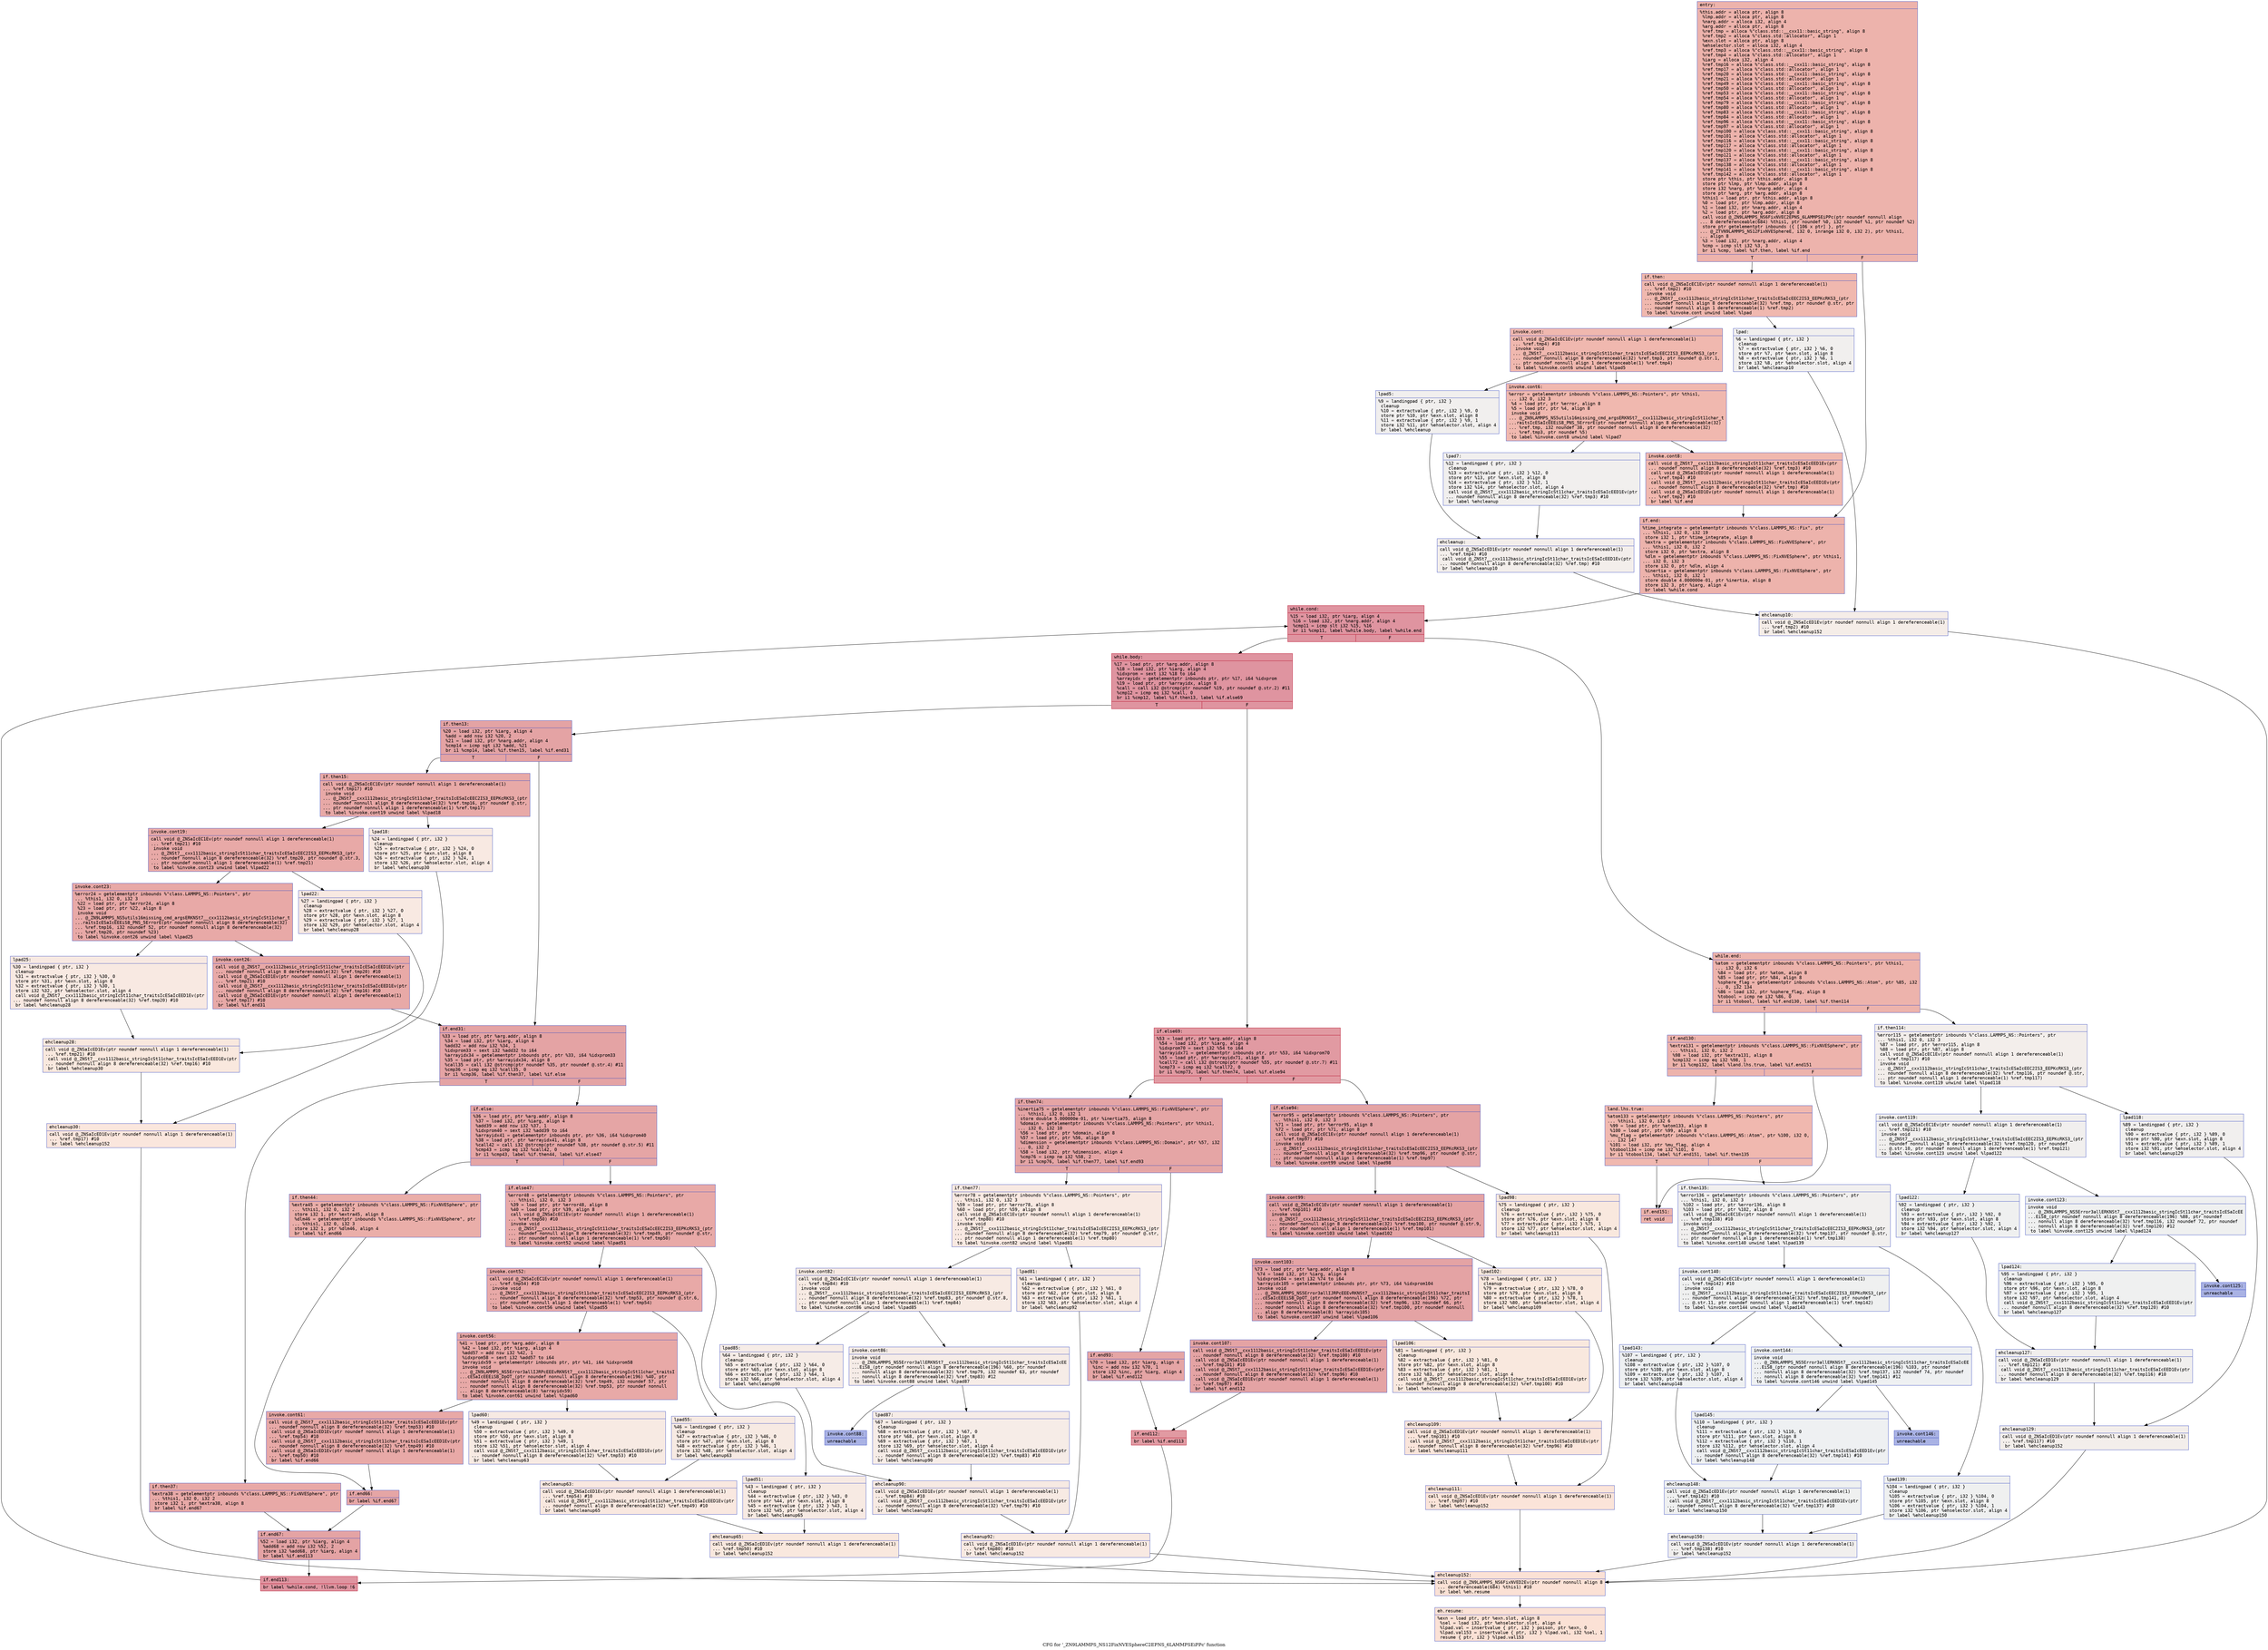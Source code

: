 digraph "CFG for '_ZN9LAMMPS_NS12FixNVESphereC2EPNS_6LAMMPSEiPPc' function" {
	label="CFG for '_ZN9LAMMPS_NS12FixNVESphereC2EPNS_6LAMMPSEiPPc' function";

	Node0x55fe505b6d30 [shape=record,color="#3d50c3ff", style=filled, fillcolor="#d6524470" fontname="Courier",label="{entry:\l|  %this.addr = alloca ptr, align 8\l  %lmp.addr = alloca ptr, align 8\l  %narg.addr = alloca i32, align 4\l  %arg.addr = alloca ptr, align 8\l  %ref.tmp = alloca %\"class.std::__cxx11::basic_string\", align 8\l  %ref.tmp2 = alloca %\"class.std::allocator\", align 1\l  %exn.slot = alloca ptr, align 8\l  %ehselector.slot = alloca i32, align 4\l  %ref.tmp3 = alloca %\"class.std::__cxx11::basic_string\", align 8\l  %ref.tmp4 = alloca %\"class.std::allocator\", align 1\l  %iarg = alloca i32, align 4\l  %ref.tmp16 = alloca %\"class.std::__cxx11::basic_string\", align 8\l  %ref.tmp17 = alloca %\"class.std::allocator\", align 1\l  %ref.tmp20 = alloca %\"class.std::__cxx11::basic_string\", align 8\l  %ref.tmp21 = alloca %\"class.std::allocator\", align 1\l  %ref.tmp49 = alloca %\"class.std::__cxx11::basic_string\", align 8\l  %ref.tmp50 = alloca %\"class.std::allocator\", align 1\l  %ref.tmp53 = alloca %\"class.std::__cxx11::basic_string\", align 8\l  %ref.tmp54 = alloca %\"class.std::allocator\", align 1\l  %ref.tmp79 = alloca %\"class.std::__cxx11::basic_string\", align 8\l  %ref.tmp80 = alloca %\"class.std::allocator\", align 1\l  %ref.tmp83 = alloca %\"class.std::__cxx11::basic_string\", align 8\l  %ref.tmp84 = alloca %\"class.std::allocator\", align 1\l  %ref.tmp96 = alloca %\"class.std::__cxx11::basic_string\", align 8\l  %ref.tmp97 = alloca %\"class.std::allocator\", align 1\l  %ref.tmp100 = alloca %\"class.std::__cxx11::basic_string\", align 8\l  %ref.tmp101 = alloca %\"class.std::allocator\", align 1\l  %ref.tmp116 = alloca %\"class.std::__cxx11::basic_string\", align 8\l  %ref.tmp117 = alloca %\"class.std::allocator\", align 1\l  %ref.tmp120 = alloca %\"class.std::__cxx11::basic_string\", align 8\l  %ref.tmp121 = alloca %\"class.std::allocator\", align 1\l  %ref.tmp137 = alloca %\"class.std::__cxx11::basic_string\", align 8\l  %ref.tmp138 = alloca %\"class.std::allocator\", align 1\l  %ref.tmp141 = alloca %\"class.std::__cxx11::basic_string\", align 8\l  %ref.tmp142 = alloca %\"class.std::allocator\", align 1\l  store ptr %this, ptr %this.addr, align 8\l  store ptr %lmp, ptr %lmp.addr, align 8\l  store i32 %narg, ptr %narg.addr, align 4\l  store ptr %arg, ptr %arg.addr, align 8\l  %this1 = load ptr, ptr %this.addr, align 8\l  %0 = load ptr, ptr %lmp.addr, align 8\l  %1 = load i32, ptr %narg.addr, align 4\l  %2 = load ptr, ptr %arg.addr, align 8\l  call void @_ZN9LAMMPS_NS6FixNVEC2EPNS_6LAMMPSEiPPc(ptr noundef nonnull align\l... 8 dereferenceable(684) %this1, ptr noundef %0, i32 noundef %1, ptr noundef %2)\l  store ptr getelementptr inbounds (\{ [106 x ptr] \}, ptr\l... @_ZTVN9LAMMPS_NS12FixNVESphereE, i32 0, inrange i32 0, i32 2), ptr %this1,\l... align 8\l  %3 = load i32, ptr %narg.addr, align 4\l  %cmp = icmp slt i32 %3, 3\l  br i1 %cmp, label %if.then, label %if.end\l|{<s0>T|<s1>F}}"];
	Node0x55fe505b6d30:s0 -> Node0x55fe505ba300[tooltip="entry -> if.then\nProbability 50.00%" ];
	Node0x55fe505b6d30:s1 -> Node0x55fe505ba3b0[tooltip="entry -> if.end\nProbability 50.00%" ];
	Node0x55fe505ba300 [shape=record,color="#3d50c3ff", style=filled, fillcolor="#dc5d4a70" fontname="Courier",label="{if.then:\l|  call void @_ZNSaIcEC1Ev(ptr noundef nonnull align 1 dereferenceable(1)\l... %ref.tmp2) #10\l  invoke void\l... @_ZNSt7__cxx1112basic_stringIcSt11char_traitsIcESaIcEEC2IS3_EEPKcRKS3_(ptr\l... noundef nonnull align 8 dereferenceable(32) %ref.tmp, ptr noundef @.str, ptr\l... noundef nonnull align 1 dereferenceable(1) %ref.tmp2)\l          to label %invoke.cont unwind label %lpad\l}"];
	Node0x55fe505ba300 -> Node0x55fe505ba7f0[tooltip="if.then -> invoke.cont\nProbability 100.00%" ];
	Node0x55fe505ba300 -> Node0x55fe505ba8d0[tooltip="if.then -> lpad\nProbability 0.00%" ];
	Node0x55fe505ba7f0 [shape=record,color="#3d50c3ff", style=filled, fillcolor="#dc5d4a70" fontname="Courier",label="{invoke.cont:\l|  call void @_ZNSaIcEC1Ev(ptr noundef nonnull align 1 dereferenceable(1)\l... %ref.tmp4) #10\l  invoke void\l... @_ZNSt7__cxx1112basic_stringIcSt11char_traitsIcESaIcEEC2IS3_EEPKcRKS3_(ptr\l... noundef nonnull align 8 dereferenceable(32) %ref.tmp3, ptr noundef @.str.1,\l... ptr noundef nonnull align 1 dereferenceable(1) %ref.tmp4)\l          to label %invoke.cont6 unwind label %lpad5\l}"];
	Node0x55fe505ba7f0 -> Node0x55fe505bac60[tooltip="invoke.cont -> invoke.cont6\nProbability 100.00%" ];
	Node0x55fe505ba7f0 -> Node0x55fe505bacb0[tooltip="invoke.cont -> lpad5\nProbability 0.00%" ];
	Node0x55fe505bac60 [shape=record,color="#3d50c3ff", style=filled, fillcolor="#dc5d4a70" fontname="Courier",label="{invoke.cont6:\l|  %error = getelementptr inbounds %\"class.LAMMPS_NS::Pointers\", ptr %this1,\l... i32 0, i32 3\l  %4 = load ptr, ptr %error, align 8\l  %5 = load ptr, ptr %4, align 8\l  invoke void\l... @_ZN9LAMMPS_NS5utils16missing_cmd_argsERKNSt7__cxx1112basic_stringIcSt11char_t\l...raitsIcESaIcEEEiS8_PNS_5ErrorE(ptr noundef nonnull align 8 dereferenceable(32)\l... %ref.tmp, i32 noundef 38, ptr noundef nonnull align 8 dereferenceable(32)\l... %ref.tmp3, ptr noundef %5)\l          to label %invoke.cont8 unwind label %lpad7\l}"];
	Node0x55fe505bac60 -> Node0x55fe505bac10[tooltip="invoke.cont6 -> invoke.cont8\nProbability 100.00%" ];
	Node0x55fe505bac60 -> Node0x55fe505bb710[tooltip="invoke.cont6 -> lpad7\nProbability 0.00%" ];
	Node0x55fe505bac10 [shape=record,color="#3d50c3ff", style=filled, fillcolor="#dc5d4a70" fontname="Courier",label="{invoke.cont8:\l|  call void @_ZNSt7__cxx1112basic_stringIcSt11char_traitsIcESaIcEED1Ev(ptr\l... noundef nonnull align 8 dereferenceable(32) %ref.tmp3) #10\l  call void @_ZNSaIcED1Ev(ptr noundef nonnull align 1 dereferenceable(1)\l... %ref.tmp4) #10\l  call void @_ZNSt7__cxx1112basic_stringIcSt11char_traitsIcESaIcEED1Ev(ptr\l... noundef nonnull align 8 dereferenceable(32) %ref.tmp) #10\l  call void @_ZNSaIcED1Ev(ptr noundef nonnull align 1 dereferenceable(1)\l... %ref.tmp2) #10\l  br label %if.end\l}"];
	Node0x55fe505bac10 -> Node0x55fe505ba3b0[tooltip="invoke.cont8 -> if.end\nProbability 100.00%" ];
	Node0x55fe505ba8d0 [shape=record,color="#3d50c3ff", style=filled, fillcolor="#e0dbd870" fontname="Courier",label="{lpad:\l|  %6 = landingpad \{ ptr, i32 \}\l          cleanup\l  %7 = extractvalue \{ ptr, i32 \} %6, 0\l  store ptr %7, ptr %exn.slot, align 8\l  %8 = extractvalue \{ ptr, i32 \} %6, 1\l  store i32 %8, ptr %ehselector.slot, align 4\l  br label %ehcleanup10\l}"];
	Node0x55fe505ba8d0 -> Node0x55fe505bc340[tooltip="lpad -> ehcleanup10\nProbability 100.00%" ];
	Node0x55fe505bacb0 [shape=record,color="#3d50c3ff", style=filled, fillcolor="#e0dbd870" fontname="Courier",label="{lpad5:\l|  %9 = landingpad \{ ptr, i32 \}\l          cleanup\l  %10 = extractvalue \{ ptr, i32 \} %9, 0\l  store ptr %10, ptr %exn.slot, align 8\l  %11 = extractvalue \{ ptr, i32 \} %9, 1\l  store i32 %11, ptr %ehselector.slot, align 4\l  br label %ehcleanup\l}"];
	Node0x55fe505bacb0 -> Node0x55fe505bc710[tooltip="lpad5 -> ehcleanup\nProbability 100.00%" ];
	Node0x55fe505bb710 [shape=record,color="#3d50c3ff", style=filled, fillcolor="#e0dbd870" fontname="Courier",label="{lpad7:\l|  %12 = landingpad \{ ptr, i32 \}\l          cleanup\l  %13 = extractvalue \{ ptr, i32 \} %12, 0\l  store ptr %13, ptr %exn.slot, align 8\l  %14 = extractvalue \{ ptr, i32 \} %12, 1\l  store i32 %14, ptr %ehselector.slot, align 4\l  call void @_ZNSt7__cxx1112basic_stringIcSt11char_traitsIcESaIcEED1Ev(ptr\l... noundef nonnull align 8 dereferenceable(32) %ref.tmp3) #10\l  br label %ehcleanup\l}"];
	Node0x55fe505bb710 -> Node0x55fe505bc710[tooltip="lpad7 -> ehcleanup\nProbability 100.00%" ];
	Node0x55fe505bc710 [shape=record,color="#3d50c3ff", style=filled, fillcolor="#e5d8d170" fontname="Courier",label="{ehcleanup:\l|  call void @_ZNSaIcED1Ev(ptr noundef nonnull align 1 dereferenceable(1)\l... %ref.tmp4) #10\l  call void @_ZNSt7__cxx1112basic_stringIcSt11char_traitsIcESaIcEED1Ev(ptr\l... noundef nonnull align 8 dereferenceable(32) %ref.tmp) #10\l  br label %ehcleanup10\l}"];
	Node0x55fe505bc710 -> Node0x55fe505bc340[tooltip="ehcleanup -> ehcleanup10\nProbability 100.00%" ];
	Node0x55fe505bc340 [shape=record,color="#3d50c3ff", style=filled, fillcolor="#e8d6cc70" fontname="Courier",label="{ehcleanup10:\l|  call void @_ZNSaIcED1Ev(ptr noundef nonnull align 1 dereferenceable(1)\l... %ref.tmp2) #10\l  br label %ehcleanup152\l}"];
	Node0x55fe505bc340 -> Node0x55fe505bd020[tooltip="ehcleanup10 -> ehcleanup152\nProbability 100.00%" ];
	Node0x55fe505ba3b0 [shape=record,color="#3d50c3ff", style=filled, fillcolor="#d6524470" fontname="Courier",label="{if.end:\l|  %time_integrate = getelementptr inbounds %\"class.LAMMPS_NS::Fix\", ptr\l... %this1, i32 0, i32 19\l  store i32 1, ptr %time_integrate, align 8\l  %extra = getelementptr inbounds %\"class.LAMMPS_NS::FixNVESphere\", ptr\l... %this1, i32 0, i32 2\l  store i32 0, ptr %extra, align 8\l  %dlm = getelementptr inbounds %\"class.LAMMPS_NS::FixNVESphere\", ptr %this1,\l... i32 0, i32 3\l  store i32 0, ptr %dlm, align 4\l  %inertia = getelementptr inbounds %\"class.LAMMPS_NS::FixNVESphere\", ptr\l... %this1, i32 0, i32 1\l  store double 4.000000e-01, ptr %inertia, align 8\l  store i32 3, ptr %iarg, align 4\l  br label %while.cond\l}"];
	Node0x55fe505ba3b0 -> Node0x55fe505be1d0[tooltip="if.end -> while.cond\nProbability 100.00%" ];
	Node0x55fe505be1d0 [shape=record,color="#b70d28ff", style=filled, fillcolor="#b70d2870" fontname="Courier",label="{while.cond:\l|  %15 = load i32, ptr %iarg, align 4\l  %16 = load i32, ptr %narg.addr, align 4\l  %cmp11 = icmp slt i32 %15, %16\l  br i1 %cmp11, label %while.body, label %while.end\l|{<s0>T|<s1>F}}"];
	Node0x55fe505be1d0:s0 -> Node0x55fe505be450[tooltip="while.cond -> while.body\nProbability 96.88%" ];
	Node0x55fe505be1d0:s1 -> Node0x55fe505be4d0[tooltip="while.cond -> while.end\nProbability 3.12%" ];
	Node0x55fe505be450 [shape=record,color="#b70d28ff", style=filled, fillcolor="#b70d2870" fontname="Courier",label="{while.body:\l|  %17 = load ptr, ptr %arg.addr, align 8\l  %18 = load i32, ptr %iarg, align 4\l  %idxprom = sext i32 %18 to i64\l  %arrayidx = getelementptr inbounds ptr, ptr %17, i64 %idxprom\l  %19 = load ptr, ptr %arrayidx, align 8\l  %call = call i32 @strcmp(ptr noundef %19, ptr noundef @.str.2) #11\l  %cmp12 = icmp eq i32 %call, 0\l  br i1 %cmp12, label %if.then13, label %if.else69\l|{<s0>T|<s1>F}}"];
	Node0x55fe505be450:s0 -> Node0x55fe505beb60[tooltip="while.body -> if.then13\nProbability 37.50%" ];
	Node0x55fe505be450:s1 -> Node0x55fe505bec40[tooltip="while.body -> if.else69\nProbability 62.50%" ];
	Node0x55fe505beb60 [shape=record,color="#3d50c3ff", style=filled, fillcolor="#c32e3170" fontname="Courier",label="{if.then13:\l|  %20 = load i32, ptr %iarg, align 4\l  %add = add nsw i32 %20, 2\l  %21 = load i32, ptr %narg.addr, align 4\l  %cmp14 = icmp sgt i32 %add, %21\l  br i1 %cmp14, label %if.then15, label %if.end31\l|{<s0>T|<s1>F}}"];
	Node0x55fe505beb60:s0 -> Node0x55fe505bf030[tooltip="if.then13 -> if.then15\nProbability 50.00%" ];
	Node0x55fe505beb60:s1 -> Node0x55fe505bf0b0[tooltip="if.then13 -> if.end31\nProbability 50.00%" ];
	Node0x55fe505bf030 [shape=record,color="#3d50c3ff", style=filled, fillcolor="#ca3b3770" fontname="Courier",label="{if.then15:\l|  call void @_ZNSaIcEC1Ev(ptr noundef nonnull align 1 dereferenceable(1)\l... %ref.tmp17) #10\l  invoke void\l... @_ZNSt7__cxx1112basic_stringIcSt11char_traitsIcESaIcEEC2IS3_EEPKcRKS3_(ptr\l... noundef nonnull align 8 dereferenceable(32) %ref.tmp16, ptr noundef @.str,\l... ptr noundef nonnull align 1 dereferenceable(1) %ref.tmp17)\l          to label %invoke.cont19 unwind label %lpad18\l}"];
	Node0x55fe505bf030 -> Node0x55fe505bf3c0[tooltip="if.then15 -> invoke.cont19\nProbability 100.00%" ];
	Node0x55fe505bf030 -> Node0x55fe505bf440[tooltip="if.then15 -> lpad18\nProbability 0.00%" ];
	Node0x55fe505bf3c0 [shape=record,color="#3d50c3ff", style=filled, fillcolor="#ca3b3770" fontname="Courier",label="{invoke.cont19:\l|  call void @_ZNSaIcEC1Ev(ptr noundef nonnull align 1 dereferenceable(1)\l... %ref.tmp21) #10\l  invoke void\l... @_ZNSt7__cxx1112basic_stringIcSt11char_traitsIcESaIcEEC2IS3_EEPKcRKS3_(ptr\l... noundef nonnull align 8 dereferenceable(32) %ref.tmp20, ptr noundef @.str.3,\l... ptr noundef nonnull align 1 dereferenceable(1) %ref.tmp21)\l          to label %invoke.cont23 unwind label %lpad22\l}"];
	Node0x55fe505bf3c0 -> Node0x55fe505bf7c0[tooltip="invoke.cont19 -> invoke.cont23\nProbability 100.00%" ];
	Node0x55fe505bf3c0 -> Node0x55fe505b83c0[tooltip="invoke.cont19 -> lpad22\nProbability 0.00%" ];
	Node0x55fe505bf7c0 [shape=record,color="#3d50c3ff", style=filled, fillcolor="#ca3b3770" fontname="Courier",label="{invoke.cont23:\l|  %error24 = getelementptr inbounds %\"class.LAMMPS_NS::Pointers\", ptr\l... %this1, i32 0, i32 3\l  %22 = load ptr, ptr %error24, align 8\l  %23 = load ptr, ptr %22, align 8\l  invoke void\l... @_ZN9LAMMPS_NS5utils16missing_cmd_argsERKNSt7__cxx1112basic_stringIcSt11char_t\l...raitsIcESaIcEEEiS8_PNS_5ErrorE(ptr noundef nonnull align 8 dereferenceable(32)\l... %ref.tmp16, i32 noundef 52, ptr noundef nonnull align 8 dereferenceable(32)\l... %ref.tmp20, ptr noundef %23)\l          to label %invoke.cont26 unwind label %lpad25\l}"];
	Node0x55fe505bf7c0 -> Node0x55fe505bf770[tooltip="invoke.cont23 -> invoke.cont26\nProbability 100.00%" ];
	Node0x55fe505bf7c0 -> Node0x55fe505b88c0[tooltip="invoke.cont23 -> lpad25\nProbability 0.00%" ];
	Node0x55fe505bf770 [shape=record,color="#3d50c3ff", style=filled, fillcolor="#ca3b3770" fontname="Courier",label="{invoke.cont26:\l|  call void @_ZNSt7__cxx1112basic_stringIcSt11char_traitsIcESaIcEED1Ev(ptr\l... noundef nonnull align 8 dereferenceable(32) %ref.tmp20) #10\l  call void @_ZNSaIcED1Ev(ptr noundef nonnull align 1 dereferenceable(1)\l... %ref.tmp21) #10\l  call void @_ZNSt7__cxx1112basic_stringIcSt11char_traitsIcESaIcEED1Ev(ptr\l... noundef nonnull align 8 dereferenceable(32) %ref.tmp16) #10\l  call void @_ZNSaIcED1Ev(ptr noundef nonnull align 1 dereferenceable(1)\l... %ref.tmp17) #10\l  br label %if.end31\l}"];
	Node0x55fe505bf770 -> Node0x55fe505bf0b0[tooltip="invoke.cont26 -> if.end31\nProbability 100.00%" ];
	Node0x55fe505bf440 [shape=record,color="#3d50c3ff", style=filled, fillcolor="#efcebd70" fontname="Courier",label="{lpad18:\l|  %24 = landingpad \{ ptr, i32 \}\l          cleanup\l  %25 = extractvalue \{ ptr, i32 \} %24, 0\l  store ptr %25, ptr %exn.slot, align 8\l  %26 = extractvalue \{ ptr, i32 \} %24, 1\l  store i32 %26, ptr %ehselector.slot, align 4\l  br label %ehcleanup30\l}"];
	Node0x55fe505bf440 -> Node0x55fe505c0f60[tooltip="lpad18 -> ehcleanup30\nProbability 100.00%" ];
	Node0x55fe505b83c0 [shape=record,color="#3d50c3ff", style=filled, fillcolor="#efcebd70" fontname="Courier",label="{lpad22:\l|  %27 = landingpad \{ ptr, i32 \}\l          cleanup\l  %28 = extractvalue \{ ptr, i32 \} %27, 0\l  store ptr %28, ptr %exn.slot, align 8\l  %29 = extractvalue \{ ptr, i32 \} %27, 1\l  store i32 %29, ptr %ehselector.slot, align 4\l  br label %ehcleanup28\l}"];
	Node0x55fe505b83c0 -> Node0x55fe505c12a0[tooltip="lpad22 -> ehcleanup28\nProbability 100.00%" ];
	Node0x55fe505b88c0 [shape=record,color="#3d50c3ff", style=filled, fillcolor="#efcebd70" fontname="Courier",label="{lpad25:\l|  %30 = landingpad \{ ptr, i32 \}\l          cleanup\l  %31 = extractvalue \{ ptr, i32 \} %30, 0\l  store ptr %31, ptr %exn.slot, align 8\l  %32 = extractvalue \{ ptr, i32 \} %30, 1\l  store i32 %32, ptr %ehselector.slot, align 4\l  call void @_ZNSt7__cxx1112basic_stringIcSt11char_traitsIcESaIcEED1Ev(ptr\l... noundef nonnull align 8 dereferenceable(32) %ref.tmp20) #10\l  br label %ehcleanup28\l}"];
	Node0x55fe505b88c0 -> Node0x55fe505c12a0[tooltip="lpad25 -> ehcleanup28\nProbability 100.00%" ];
	Node0x55fe505c12a0 [shape=record,color="#3d50c3ff", style=filled, fillcolor="#f2cab570" fontname="Courier",label="{ehcleanup28:\l|  call void @_ZNSaIcED1Ev(ptr noundef nonnull align 1 dereferenceable(1)\l... %ref.tmp21) #10\l  call void @_ZNSt7__cxx1112basic_stringIcSt11char_traitsIcESaIcEED1Ev(ptr\l... noundef nonnull align 8 dereferenceable(32) %ref.tmp16) #10\l  br label %ehcleanup30\l}"];
	Node0x55fe505c12a0 -> Node0x55fe505c0f60[tooltip="ehcleanup28 -> ehcleanup30\nProbability 100.00%" ];
	Node0x55fe505c0f60 [shape=record,color="#3d50c3ff", style=filled, fillcolor="#f3c7b170" fontname="Courier",label="{ehcleanup30:\l|  call void @_ZNSaIcED1Ev(ptr noundef nonnull align 1 dereferenceable(1)\l... %ref.tmp17) #10\l  br label %ehcleanup152\l}"];
	Node0x55fe505c0f60 -> Node0x55fe505bd020[tooltip="ehcleanup30 -> ehcleanup152\nProbability 100.00%" ];
	Node0x55fe505bf0b0 [shape=record,color="#3d50c3ff", style=filled, fillcolor="#c32e3170" fontname="Courier",label="{if.end31:\l|  %33 = load ptr, ptr %arg.addr, align 8\l  %34 = load i32, ptr %iarg, align 4\l  %add32 = add nsw i32 %34, 1\l  %idxprom33 = sext i32 %add32 to i64\l  %arrayidx34 = getelementptr inbounds ptr, ptr %33, i64 %idxprom33\l  %35 = load ptr, ptr %arrayidx34, align 8\l  %call35 = call i32 @strcmp(ptr noundef %35, ptr noundef @.str.4) #11\l  %cmp36 = icmp eq i32 %call35, 0\l  br i1 %cmp36, label %if.then37, label %if.else\l|{<s0>T|<s1>F}}"];
	Node0x55fe505bf0b0:s0 -> Node0x55fe505c2070[tooltip="if.end31 -> if.then37\nProbability 37.50%" ];
	Node0x55fe505bf0b0:s1 -> Node0x55fe505c20f0[tooltip="if.end31 -> if.else\nProbability 62.50%" ];
	Node0x55fe505c2070 [shape=record,color="#3d50c3ff", style=filled, fillcolor="#ca3b3770" fontname="Courier",label="{if.then37:\l|  %extra38 = getelementptr inbounds %\"class.LAMMPS_NS::FixNVESphere\", ptr\l... %this1, i32 0, i32 2\l  store i32 1, ptr %extra38, align 8\l  br label %if.end67\l}"];
	Node0x55fe505c2070 -> Node0x55fe505c2390[tooltip="if.then37 -> if.end67\nProbability 100.00%" ];
	Node0x55fe505c20f0 [shape=record,color="#3d50c3ff", style=filled, fillcolor="#c5333470" fontname="Courier",label="{if.else:\l|  %36 = load ptr, ptr %arg.addr, align 8\l  %37 = load i32, ptr %iarg, align 4\l  %add39 = add nsw i32 %37, 1\l  %idxprom40 = sext i32 %add39 to i64\l  %arrayidx41 = getelementptr inbounds ptr, ptr %36, i64 %idxprom40\l  %38 = load ptr, ptr %arrayidx41, align 8\l  %call42 = call i32 @strcmp(ptr noundef %38, ptr noundef @.str.5) #11\l  %cmp43 = icmp eq i32 %call42, 0\l  br i1 %cmp43, label %if.then44, label %if.else47\l|{<s0>T|<s1>F}}"];
	Node0x55fe505c20f0:s0 -> Node0x55fe505c2a20[tooltip="if.else -> if.then44\nProbability 37.50%" ];
	Node0x55fe505c20f0:s1 -> Node0x55fe505c2aa0[tooltip="if.else -> if.else47\nProbability 62.50%" ];
	Node0x55fe505c2a20 [shape=record,color="#3d50c3ff", style=filled, fillcolor="#d0473d70" fontname="Courier",label="{if.then44:\l|  %extra45 = getelementptr inbounds %\"class.LAMMPS_NS::FixNVESphere\", ptr\l... %this1, i32 0, i32 2\l  store i32 1, ptr %extra45, align 8\l  %dlm46 = getelementptr inbounds %\"class.LAMMPS_NS::FixNVESphere\", ptr\l... %this1, i32 0, i32 3\l  store i32 1, ptr %dlm46, align 4\l  br label %if.end66\l}"];
	Node0x55fe505c2a20 -> Node0x55fe505bb2f0[tooltip="if.then44 -> if.end66\nProbability 100.00%" ];
	Node0x55fe505c2aa0 [shape=record,color="#3d50c3ff", style=filled, fillcolor="#ca3b3770" fontname="Courier",label="{if.else47:\l|  %error48 = getelementptr inbounds %\"class.LAMMPS_NS::Pointers\", ptr\l... %this1, i32 0, i32 3\l  %39 = load ptr, ptr %error48, align 8\l  %40 = load ptr, ptr %39, align 8\l  call void @_ZNSaIcEC1Ev(ptr noundef nonnull align 1 dereferenceable(1)\l... %ref.tmp50) #10\l  invoke void\l... @_ZNSt7__cxx1112basic_stringIcSt11char_traitsIcESaIcEEC2IS3_EEPKcRKS3_(ptr\l... noundef nonnull align 8 dereferenceable(32) %ref.tmp49, ptr noundef @.str,\l... ptr noundef nonnull align 1 dereferenceable(1) %ref.tmp50)\l          to label %invoke.cont52 unwind label %lpad51\l}"];
	Node0x55fe505c2aa0 -> Node0x55fe505c3920[tooltip="if.else47 -> invoke.cont52\nProbability 100.00%" ];
	Node0x55fe505c2aa0 -> Node0x55fe505c39a0[tooltip="if.else47 -> lpad51\nProbability 0.00%" ];
	Node0x55fe505c3920 [shape=record,color="#3d50c3ff", style=filled, fillcolor="#ca3b3770" fontname="Courier",label="{invoke.cont52:\l|  call void @_ZNSaIcEC1Ev(ptr noundef nonnull align 1 dereferenceable(1)\l... %ref.tmp54) #10\l  invoke void\l... @_ZNSt7__cxx1112basic_stringIcSt11char_traitsIcESaIcEEC2IS3_EEPKcRKS3_(ptr\l... noundef nonnull align 8 dereferenceable(32) %ref.tmp53, ptr noundef @.str.6,\l... ptr noundef nonnull align 1 dereferenceable(1) %ref.tmp54)\l          to label %invoke.cont56 unwind label %lpad55\l}"];
	Node0x55fe505c3920 -> Node0x55fe505c3d20[tooltip="invoke.cont52 -> invoke.cont56\nProbability 100.00%" ];
	Node0x55fe505c3920 -> Node0x55fe505c3d70[tooltip="invoke.cont52 -> lpad55\nProbability 0.00%" ];
	Node0x55fe505c3d20 [shape=record,color="#3d50c3ff", style=filled, fillcolor="#ca3b3770" fontname="Courier",label="{invoke.cont56:\l|  %41 = load ptr, ptr %arg.addr, align 8\l  %42 = load i32, ptr %iarg, align 4\l  %add57 = add nsw i32 %42, 1\l  %idxprom58 = sext i32 %add57 to i64\l  %arrayidx59 = getelementptr inbounds ptr, ptr %41, i64 %idxprom58\l  invoke void\l... @_ZN9LAMMPS_NS5Error3allIJRPcEEEvRKNSt7__cxx1112basic_stringIcSt11char_traitsI\l...cESaIcEEEiSB_DpOT_(ptr noundef nonnull align 8 dereferenceable(196) %40, ptr\l... noundef nonnull align 8 dereferenceable(32) %ref.tmp49, i32 noundef 57, ptr\l... noundef nonnull align 8 dereferenceable(32) %ref.tmp53, ptr noundef nonnull\l... align 8 dereferenceable(8) %arrayidx59)\l          to label %invoke.cont61 unwind label %lpad60\l}"];
	Node0x55fe505c3d20 -> Node0x55fe505c3cd0[tooltip="invoke.cont56 -> invoke.cont61\nProbability 100.00%" ];
	Node0x55fe505c3d20 -> Node0x55fe505c4460[tooltip="invoke.cont56 -> lpad60\nProbability 0.00%" ];
	Node0x55fe505c3cd0 [shape=record,color="#3d50c3ff", style=filled, fillcolor="#ca3b3770" fontname="Courier",label="{invoke.cont61:\l|  call void @_ZNSt7__cxx1112basic_stringIcSt11char_traitsIcESaIcEED1Ev(ptr\l... noundef nonnull align 8 dereferenceable(32) %ref.tmp53) #10\l  call void @_ZNSaIcED1Ev(ptr noundef nonnull align 1 dereferenceable(1)\l... %ref.tmp54) #10\l  call void @_ZNSt7__cxx1112basic_stringIcSt11char_traitsIcESaIcEED1Ev(ptr\l... noundef nonnull align 8 dereferenceable(32) %ref.tmp49) #10\l  call void @_ZNSaIcED1Ev(ptr noundef nonnull align 1 dereferenceable(1)\l... %ref.tmp50) #10\l  br label %if.end66\l}"];
	Node0x55fe505c3cd0 -> Node0x55fe505bb2f0[tooltip="invoke.cont61 -> if.end66\nProbability 100.00%" ];
	Node0x55fe505c39a0 [shape=record,color="#3d50c3ff", style=filled, fillcolor="#eed0c070" fontname="Courier",label="{lpad51:\l|  %43 = landingpad \{ ptr, i32 \}\l          cleanup\l  %44 = extractvalue \{ ptr, i32 \} %43, 0\l  store ptr %44, ptr %exn.slot, align 8\l  %45 = extractvalue \{ ptr, i32 \} %43, 1\l  store i32 %45, ptr %ehselector.slot, align 4\l  br label %ehcleanup65\l}"];
	Node0x55fe505c39a0 -> Node0x55fe505c4f00[tooltip="lpad51 -> ehcleanup65\nProbability 100.00%" ];
	Node0x55fe505c3d70 [shape=record,color="#3d50c3ff", style=filled, fillcolor="#eed0c070" fontname="Courier",label="{lpad55:\l|  %46 = landingpad \{ ptr, i32 \}\l          cleanup\l  %47 = extractvalue \{ ptr, i32 \} %46, 0\l  store ptr %47, ptr %exn.slot, align 8\l  %48 = extractvalue \{ ptr, i32 \} %46, 1\l  store i32 %48, ptr %ehselector.slot, align 4\l  br label %ehcleanup63\l}"];
	Node0x55fe505c3d70 -> Node0x55fe505c5a80[tooltip="lpad55 -> ehcleanup63\nProbability 100.00%" ];
	Node0x55fe505c4460 [shape=record,color="#3d50c3ff", style=filled, fillcolor="#eed0c070" fontname="Courier",label="{lpad60:\l|  %49 = landingpad \{ ptr, i32 \}\l          cleanup\l  %50 = extractvalue \{ ptr, i32 \} %49, 0\l  store ptr %50, ptr %exn.slot, align 8\l  %51 = extractvalue \{ ptr, i32 \} %49, 1\l  store i32 %51, ptr %ehselector.slot, align 4\l  call void @_ZNSt7__cxx1112basic_stringIcSt11char_traitsIcESaIcEED1Ev(ptr\l... noundef nonnull align 8 dereferenceable(32) %ref.tmp53) #10\l  br label %ehcleanup63\l}"];
	Node0x55fe505c4460 -> Node0x55fe505c5a80[tooltip="lpad60 -> ehcleanup63\nProbability 100.00%" ];
	Node0x55fe505c5a80 [shape=record,color="#3d50c3ff", style=filled, fillcolor="#f1ccb870" fontname="Courier",label="{ehcleanup63:\l|  call void @_ZNSaIcED1Ev(ptr noundef nonnull align 1 dereferenceable(1)\l... %ref.tmp54) #10\l  call void @_ZNSt7__cxx1112basic_stringIcSt11char_traitsIcESaIcEED1Ev(ptr\l... noundef nonnull align 8 dereferenceable(32) %ref.tmp49) #10\l  br label %ehcleanup65\l}"];
	Node0x55fe505c5a80 -> Node0x55fe505c4f00[tooltip="ehcleanup63 -> ehcleanup65\nProbability 100.00%" ];
	Node0x55fe505c4f00 [shape=record,color="#3d50c3ff", style=filled, fillcolor="#f2cab570" fontname="Courier",label="{ehcleanup65:\l|  call void @_ZNSaIcED1Ev(ptr noundef nonnull align 1 dereferenceable(1)\l... %ref.tmp50) #10\l  br label %ehcleanup152\l}"];
	Node0x55fe505c4f00 -> Node0x55fe505bd020[tooltip="ehcleanup65 -> ehcleanup152\nProbability 100.00%" ];
	Node0x55fe505bb2f0 [shape=record,color="#3d50c3ff", style=filled, fillcolor="#c5333470" fontname="Courier",label="{if.end66:\l|  br label %if.end67\l}"];
	Node0x55fe505bb2f0 -> Node0x55fe505c2390[tooltip="if.end66 -> if.end67\nProbability 100.00%" ];
	Node0x55fe505c2390 [shape=record,color="#3d50c3ff", style=filled, fillcolor="#c32e3170" fontname="Courier",label="{if.end67:\l|  %52 = load i32, ptr %iarg, align 4\l  %add68 = add nsw i32 %52, 2\l  store i32 %add68, ptr %iarg, align 4\l  br label %if.end113\l}"];
	Node0x55fe505c2390 -> Node0x55fe505c6620[tooltip="if.end67 -> if.end113\nProbability 100.00%" ];
	Node0x55fe505bec40 [shape=record,color="#b70d28ff", style=filled, fillcolor="#bb1b2c70" fontname="Courier",label="{if.else69:\l|  %53 = load ptr, ptr %arg.addr, align 8\l  %54 = load i32, ptr %iarg, align 4\l  %idxprom70 = sext i32 %54 to i64\l  %arrayidx71 = getelementptr inbounds ptr, ptr %53, i64 %idxprom70\l  %55 = load ptr, ptr %arrayidx71, align 8\l  %call72 = call i32 @strcmp(ptr noundef %55, ptr noundef @.str.7) #11\l  %cmp73 = icmp eq i32 %call72, 0\l  br i1 %cmp73, label %if.then74, label %if.else94\l|{<s0>T|<s1>F}}"];
	Node0x55fe505bec40:s0 -> Node0x55fe505c6bd0[tooltip="if.else69 -> if.then74\nProbability 37.50%" ];
	Node0x55fe505bec40:s1 -> Node0x55fe505c6c50[tooltip="if.else69 -> if.else94\nProbability 62.50%" ];
	Node0x55fe505c6bd0 [shape=record,color="#3d50c3ff", style=filled, fillcolor="#c5333470" fontname="Courier",label="{if.then74:\l|  %inertia75 = getelementptr inbounds %\"class.LAMMPS_NS::FixNVESphere\", ptr\l... %this1, i32 0, i32 1\l  store double 5.000000e-01, ptr %inertia75, align 8\l  %domain = getelementptr inbounds %\"class.LAMMPS_NS::Pointers\", ptr %this1,\l... i32 0, i32 10\l  %56 = load ptr, ptr %domain, align 8\l  %57 = load ptr, ptr %56, align 8\l  %dimension = getelementptr inbounds %\"class.LAMMPS_NS::Domain\", ptr %57, i32\l... 0, i32 2\l  %58 = load i32, ptr %dimension, align 4\l  %cmp76 = icmp ne i32 %58, 2\l  br i1 %cmp76, label %if.then77, label %if.end93\l|{<s0>T|<s1>F}}"];
	Node0x55fe505c6bd0:s0 -> Node0x55fe505c7340[tooltip="if.then74 -> if.then77\nProbability 0.00%" ];
	Node0x55fe505c6bd0:s1 -> Node0x55fe505c73c0[tooltip="if.then74 -> if.end93\nProbability 100.00%" ];
	Node0x55fe505c7340 [shape=record,color="#3d50c3ff", style=filled, fillcolor="#efcebd70" fontname="Courier",label="{if.then77:\l|  %error78 = getelementptr inbounds %\"class.LAMMPS_NS::Pointers\", ptr\l... %this1, i32 0, i32 3\l  %59 = load ptr, ptr %error78, align 8\l  %60 = load ptr, ptr %59, align 8\l  call void @_ZNSaIcEC1Ev(ptr noundef nonnull align 1 dereferenceable(1)\l... %ref.tmp80) #10\l  invoke void\l... @_ZNSt7__cxx1112basic_stringIcSt11char_traitsIcESaIcEEC2IS3_EEPKcRKS3_(ptr\l... noundef nonnull align 8 dereferenceable(32) %ref.tmp79, ptr noundef @.str,\l... ptr noundef nonnull align 1 dereferenceable(1) %ref.tmp80)\l          to label %invoke.cont82 unwind label %lpad81\l}"];
	Node0x55fe505c7340 -> Node0x55fe505c7850[tooltip="if.then77 -> invoke.cont82\nProbability 50.00%" ];
	Node0x55fe505c7340 -> Node0x55fe505c78d0[tooltip="if.then77 -> lpad81\nProbability 50.00%" ];
	Node0x55fe505c7850 [shape=record,color="#3d50c3ff", style=filled, fillcolor="#eed0c070" fontname="Courier",label="{invoke.cont82:\l|  call void @_ZNSaIcEC1Ev(ptr noundef nonnull align 1 dereferenceable(1)\l... %ref.tmp84) #10\l  invoke void\l... @_ZNSt7__cxx1112basic_stringIcSt11char_traitsIcESaIcEEC2IS3_EEPKcRKS3_(ptr\l... noundef nonnull align 8 dereferenceable(32) %ref.tmp83, ptr noundef @.str.8,\l... ptr noundef nonnull align 1 dereferenceable(1) %ref.tmp84)\l          to label %invoke.cont86 unwind label %lpad85\l}"];
	Node0x55fe505c7850 -> Node0x55fe505c7bf0[tooltip="invoke.cont82 -> invoke.cont86\nProbability 50.00%" ];
	Node0x55fe505c7850 -> Node0x55fe505c7c40[tooltip="invoke.cont82 -> lpad85\nProbability 50.00%" ];
	Node0x55fe505c7bf0 [shape=record,color="#3d50c3ff", style=filled, fillcolor="#ead5c970" fontname="Courier",label="{invoke.cont86:\l|  invoke void\l... @_ZN9LAMMPS_NS5Error3allERKNSt7__cxx1112basic_stringIcSt11char_traitsIcESaIcEE\l...EiS8_(ptr noundef nonnull align 8 dereferenceable(196) %60, ptr noundef\l... nonnull align 8 dereferenceable(32) %ref.tmp79, i32 noundef 63, ptr noundef\l... nonnull align 8 dereferenceable(32) %ref.tmp83) #12\l          to label %invoke.cont88 unwind label %lpad87\l}"];
	Node0x55fe505c7bf0 -> Node0x55fe505c7ba0[tooltip="invoke.cont86 -> invoke.cont88\nProbability 0.00%" ];
	Node0x55fe505c7bf0 -> Node0x55fe505c7f60[tooltip="invoke.cont86 -> lpad87\nProbability 100.00%" ];
	Node0x55fe505c7ba0 [shape=record,color="#3d50c3ff", style=filled, fillcolor="#3d50c370" fontname="Courier",label="{invoke.cont88:\l|  unreachable\l}"];
	Node0x55fe505c78d0 [shape=record,color="#3d50c3ff", style=filled, fillcolor="#eed0c070" fontname="Courier",label="{lpad81:\l|  %61 = landingpad \{ ptr, i32 \}\l          cleanup\l  %62 = extractvalue \{ ptr, i32 \} %61, 0\l  store ptr %62, ptr %exn.slot, align 8\l  %63 = extractvalue \{ ptr, i32 \} %61, 1\l  store i32 %63, ptr %ehselector.slot, align 4\l  br label %ehcleanup92\l}"];
	Node0x55fe505c78d0 -> Node0x55fe505c8600[tooltip="lpad81 -> ehcleanup92\nProbability 100.00%" ];
	Node0x55fe505c7c40 [shape=record,color="#3d50c3ff", style=filled, fillcolor="#ead5c970" fontname="Courier",label="{lpad85:\l|  %64 = landingpad \{ ptr, i32 \}\l          cleanup\l  %65 = extractvalue \{ ptr, i32 \} %64, 0\l  store ptr %65, ptr %exn.slot, align 8\l  %66 = extractvalue \{ ptr, i32 \} %64, 1\l  store i32 %66, ptr %ehselector.slot, align 4\l  br label %ehcleanup90\l}"];
	Node0x55fe505c7c40 -> Node0x55fe505c8950[tooltip="lpad85 -> ehcleanup90\nProbability 100.00%" ];
	Node0x55fe505c7f60 [shape=record,color="#3d50c3ff", style=filled, fillcolor="#ead5c970" fontname="Courier",label="{lpad87:\l|  %67 = landingpad \{ ptr, i32 \}\l          cleanup\l  %68 = extractvalue \{ ptr, i32 \} %67, 0\l  store ptr %68, ptr %exn.slot, align 8\l  %69 = extractvalue \{ ptr, i32 \} %67, 1\l  store i32 %69, ptr %ehselector.slot, align 4\l  call void @_ZNSt7__cxx1112basic_stringIcSt11char_traitsIcESaIcEED1Ev(ptr\l... noundef nonnull align 8 dereferenceable(32) %ref.tmp83) #10\l  br label %ehcleanup90\l}"];
	Node0x55fe505c7f60 -> Node0x55fe505c8950[tooltip="lpad87 -> ehcleanup90\nProbability 100.00%" ];
	Node0x55fe505c8950 [shape=record,color="#3d50c3ff", style=filled, fillcolor="#eed0c070" fontname="Courier",label="{ehcleanup90:\l|  call void @_ZNSaIcED1Ev(ptr noundef nonnull align 1 dereferenceable(1)\l... %ref.tmp84) #10\l  call void @_ZNSt7__cxx1112basic_stringIcSt11char_traitsIcESaIcEED1Ev(ptr\l... noundef nonnull align 8 dereferenceable(32) %ref.tmp79) #10\l  br label %ehcleanup92\l}"];
	Node0x55fe505c8950 -> Node0x55fe505c8600[tooltip="ehcleanup90 -> ehcleanup92\nProbability 100.00%" ];
	Node0x55fe505c8600 [shape=record,color="#3d50c3ff", style=filled, fillcolor="#efcebd70" fontname="Courier",label="{ehcleanup92:\l|  call void @_ZNSaIcED1Ev(ptr noundef nonnull align 1 dereferenceable(1)\l... %ref.tmp80) #10\l  br label %ehcleanup152\l}"];
	Node0x55fe505c8600 -> Node0x55fe505bd020[tooltip="ehcleanup92 -> ehcleanup152\nProbability 100.00%" ];
	Node0x55fe505c73c0 [shape=record,color="#3d50c3ff", style=filled, fillcolor="#c5333470" fontname="Courier",label="{if.end93:\l|  %70 = load i32, ptr %iarg, align 4\l  %inc = add nsw i32 %70, 1\l  store i32 %inc, ptr %iarg, align 4\l  br label %if.end112\l}"];
	Node0x55fe505c73c0 -> Node0x55fe505c9420[tooltip="if.end93 -> if.end112\nProbability 100.00%" ];
	Node0x55fe505c6c50 [shape=record,color="#3d50c3ff", style=filled, fillcolor="#c32e3170" fontname="Courier",label="{if.else94:\l|  %error95 = getelementptr inbounds %\"class.LAMMPS_NS::Pointers\", ptr\l... %this1, i32 0, i32 3\l  %71 = load ptr, ptr %error95, align 8\l  %72 = load ptr, ptr %71, align 8\l  call void @_ZNSaIcEC1Ev(ptr noundef nonnull align 1 dereferenceable(1)\l... %ref.tmp97) #10\l  invoke void\l... @_ZNSt7__cxx1112basic_stringIcSt11char_traitsIcESaIcEEC2IS3_EEPKcRKS3_(ptr\l... noundef nonnull align 8 dereferenceable(32) %ref.tmp96, ptr noundef @.str,\l... ptr noundef nonnull align 1 dereferenceable(1) %ref.tmp97)\l          to label %invoke.cont99 unwind label %lpad98\l}"];
	Node0x55fe505c6c50 -> Node0x55fe505c9840[tooltip="if.else94 -> invoke.cont99\nProbability 100.00%" ];
	Node0x55fe505c6c50 -> Node0x55fe505c98c0[tooltip="if.else94 -> lpad98\nProbability 0.00%" ];
	Node0x55fe505c9840 [shape=record,color="#3d50c3ff", style=filled, fillcolor="#c32e3170" fontname="Courier",label="{invoke.cont99:\l|  call void @_ZNSaIcEC1Ev(ptr noundef nonnull align 1 dereferenceable(1)\l... %ref.tmp101) #10\l  invoke void\l... @_ZNSt7__cxx1112basic_stringIcSt11char_traitsIcESaIcEEC2IS3_EEPKcRKS3_(ptr\l... noundef nonnull align 8 dereferenceable(32) %ref.tmp100, ptr noundef @.str.9,\l... ptr noundef nonnull align 1 dereferenceable(1) %ref.tmp101)\l          to label %invoke.cont103 unwind label %lpad102\l}"];
	Node0x55fe505c9840 -> Node0x55fe505c9be0[tooltip="invoke.cont99 -> invoke.cont103\nProbability 100.00%" ];
	Node0x55fe505c9840 -> Node0x55fe505c9c30[tooltip="invoke.cont99 -> lpad102\nProbability 0.00%" ];
	Node0x55fe505c9be0 [shape=record,color="#3d50c3ff", style=filled, fillcolor="#c32e3170" fontname="Courier",label="{invoke.cont103:\l|  %73 = load ptr, ptr %arg.addr, align 8\l  %74 = load i32, ptr %iarg, align 4\l  %idxprom104 = sext i32 %74 to i64\l  %arrayidx105 = getelementptr inbounds ptr, ptr %73, i64 %idxprom104\l  invoke void\l... @_ZN9LAMMPS_NS5Error3allIJRPcEEEvRKNSt7__cxx1112basic_stringIcSt11char_traitsI\l...cESaIcEEEiSB_DpOT_(ptr noundef nonnull align 8 dereferenceable(196) %72, ptr\l... noundef nonnull align 8 dereferenceable(32) %ref.tmp96, i32 noundef 66, ptr\l... noundef nonnull align 8 dereferenceable(32) %ref.tmp100, ptr noundef nonnull\l... align 8 dereferenceable(8) %arrayidx105)\l          to label %invoke.cont107 unwind label %lpad106\l}"];
	Node0x55fe505c9be0 -> Node0x55fe505c9b90[tooltip="invoke.cont103 -> invoke.cont107\nProbability 100.00%" ];
	Node0x55fe505c9be0 -> Node0x55fe505ca170[tooltip="invoke.cont103 -> lpad106\nProbability 0.00%" ];
	Node0x55fe505c9b90 [shape=record,color="#3d50c3ff", style=filled, fillcolor="#c32e3170" fontname="Courier",label="{invoke.cont107:\l|  call void @_ZNSt7__cxx1112basic_stringIcSt11char_traitsIcESaIcEED1Ev(ptr\l... noundef nonnull align 8 dereferenceable(32) %ref.tmp100) #10\l  call void @_ZNSaIcED1Ev(ptr noundef nonnull align 1 dereferenceable(1)\l... %ref.tmp101) #10\l  call void @_ZNSt7__cxx1112basic_stringIcSt11char_traitsIcESaIcEED1Ev(ptr\l... noundef nonnull align 8 dereferenceable(32) %ref.tmp96) #10\l  call void @_ZNSaIcED1Ev(ptr noundef nonnull align 1 dereferenceable(1)\l... %ref.tmp97) #10\l  br label %if.end112\l}"];
	Node0x55fe505c9b90 -> Node0x55fe505c9420[tooltip="invoke.cont107 -> if.end112\nProbability 100.00%" ];
	Node0x55fe505c98c0 [shape=record,color="#3d50c3ff", style=filled, fillcolor="#f2cab570" fontname="Courier",label="{lpad98:\l|  %75 = landingpad \{ ptr, i32 \}\l          cleanup\l  %76 = extractvalue \{ ptr, i32 \} %75, 0\l  store ptr %76, ptr %exn.slot, align 8\l  %77 = extractvalue \{ ptr, i32 \} %75, 1\l  store i32 %77, ptr %ehselector.slot, align 4\l  br label %ehcleanup111\l}"];
	Node0x55fe505c98c0 -> Node0x55fe505cab10[tooltip="lpad98 -> ehcleanup111\nProbability 100.00%" ];
	Node0x55fe505c9c30 [shape=record,color="#3d50c3ff", style=filled, fillcolor="#f2cab570" fontname="Courier",label="{lpad102:\l|  %78 = landingpad \{ ptr, i32 \}\l          cleanup\l  %79 = extractvalue \{ ptr, i32 \} %78, 0\l  store ptr %79, ptr %exn.slot, align 8\l  %80 = extractvalue \{ ptr, i32 \} %78, 1\l  store i32 %80, ptr %ehselector.slot, align 4\l  br label %ehcleanup109\l}"];
	Node0x55fe505c9c30 -> Node0x55fe505cae10[tooltip="lpad102 -> ehcleanup109\nProbability 100.00%" ];
	Node0x55fe505ca170 [shape=record,color="#3d50c3ff", style=filled, fillcolor="#f2cab570" fontname="Courier",label="{lpad106:\l|  %81 = landingpad \{ ptr, i32 \}\l          cleanup\l  %82 = extractvalue \{ ptr, i32 \} %81, 0\l  store ptr %82, ptr %exn.slot, align 8\l  %83 = extractvalue \{ ptr, i32 \} %81, 1\l  store i32 %83, ptr %ehselector.slot, align 4\l  call void @_ZNSt7__cxx1112basic_stringIcSt11char_traitsIcESaIcEED1Ev(ptr\l... noundef nonnull align 8 dereferenceable(32) %ref.tmp100) #10\l  br label %ehcleanup109\l}"];
	Node0x55fe505ca170 -> Node0x55fe505cae10[tooltip="lpad106 -> ehcleanup109\nProbability 100.00%" ];
	Node0x55fe505cae10 [shape=record,color="#3d50c3ff", style=filled, fillcolor="#f4c5ad70" fontname="Courier",label="{ehcleanup109:\l|  call void @_ZNSaIcED1Ev(ptr noundef nonnull align 1 dereferenceable(1)\l... %ref.tmp101) #10\l  call void @_ZNSt7__cxx1112basic_stringIcSt11char_traitsIcESaIcEED1Ev(ptr\l... noundef nonnull align 8 dereferenceable(32) %ref.tmp96) #10\l  br label %ehcleanup111\l}"];
	Node0x55fe505cae10 -> Node0x55fe505cab10[tooltip="ehcleanup109 -> ehcleanup111\nProbability 100.00%" ];
	Node0x55fe505cab10 [shape=record,color="#3d50c3ff", style=filled, fillcolor="#f5c1a970" fontname="Courier",label="{ehcleanup111:\l|  call void @_ZNSaIcED1Ev(ptr noundef nonnull align 1 dereferenceable(1)\l... %ref.tmp97) #10\l  br label %ehcleanup152\l}"];
	Node0x55fe505cab10 -> Node0x55fe505bd020[tooltip="ehcleanup111 -> ehcleanup152\nProbability 100.00%" ];
	Node0x55fe505c9420 [shape=record,color="#b70d28ff", style=filled, fillcolor="#bb1b2c70" fontname="Courier",label="{if.end112:\l|  br label %if.end113\l}"];
	Node0x55fe505c9420 -> Node0x55fe505c6620[tooltip="if.end112 -> if.end113\nProbability 100.00%" ];
	Node0x55fe505c6620 [shape=record,color="#b70d28ff", style=filled, fillcolor="#b70d2870" fontname="Courier",label="{if.end113:\l|  br label %while.cond, !llvm.loop !6\l}"];
	Node0x55fe505c6620 -> Node0x55fe505be1d0[tooltip="if.end113 -> while.cond\nProbability 100.00%" ];
	Node0x55fe505be4d0 [shape=record,color="#3d50c3ff", style=filled, fillcolor="#d6524470" fontname="Courier",label="{while.end:\l|  %atom = getelementptr inbounds %\"class.LAMMPS_NS::Pointers\", ptr %this1,\l... i32 0, i32 6\l  %84 = load ptr, ptr %atom, align 8\l  %85 = load ptr, ptr %84, align 8\l  %sphere_flag = getelementptr inbounds %\"class.LAMMPS_NS::Atom\", ptr %85, i32\l... 0, i32 134\l  %86 = load i32, ptr %sphere_flag, align 8\l  %tobool = icmp ne i32 %86, 0\l  br i1 %tobool, label %if.end130, label %if.then114\l|{<s0>T|<s1>F}}"];
	Node0x55fe505be4d0:s0 -> Node0x55fe505cc7a0[tooltip="while.end -> if.end130\nProbability 100.00%" ];
	Node0x55fe505be4d0:s1 -> Node0x55fe505cc820[tooltip="while.end -> if.then114\nProbability 0.00%" ];
	Node0x55fe505cc820 [shape=record,color="#3d50c3ff", style=filled, fillcolor="#e5d8d170" fontname="Courier",label="{if.then114:\l|  %error115 = getelementptr inbounds %\"class.LAMMPS_NS::Pointers\", ptr\l... %this1, i32 0, i32 3\l  %87 = load ptr, ptr %error115, align 8\l  %88 = load ptr, ptr %87, align 8\l  call void @_ZNSaIcEC1Ev(ptr noundef nonnull align 1 dereferenceable(1)\l... %ref.tmp117) #10\l  invoke void\l... @_ZNSt7__cxx1112basic_stringIcSt11char_traitsIcESaIcEEC2IS3_EEPKcRKS3_(ptr\l... noundef nonnull align 8 dereferenceable(32) %ref.tmp116, ptr noundef @.str,\l... ptr noundef nonnull align 1 dereferenceable(1) %ref.tmp117)\l          to label %invoke.cont119 unwind label %lpad118\l}"];
	Node0x55fe505cc820 -> Node0x55fe505cccc0[tooltip="if.then114 -> invoke.cont119\nProbability 50.00%" ];
	Node0x55fe505cc820 -> Node0x55fe505ccd40[tooltip="if.then114 -> lpad118\nProbability 50.00%" ];
	Node0x55fe505cccc0 [shape=record,color="#3d50c3ff", style=filled, fillcolor="#e0dbd870" fontname="Courier",label="{invoke.cont119:\l|  call void @_ZNSaIcEC1Ev(ptr noundef nonnull align 1 dereferenceable(1)\l... %ref.tmp121) #10\l  invoke void\l... @_ZNSt7__cxx1112basic_stringIcSt11char_traitsIcESaIcEEC2IS3_EEPKcRKS3_(ptr\l... noundef nonnull align 8 dereferenceable(32) %ref.tmp120, ptr noundef\l... @.str.10, ptr noundef nonnull align 1 dereferenceable(1) %ref.tmp121)\l          to label %invoke.cont123 unwind label %lpad122\l}"];
	Node0x55fe505cccc0 -> Node0x55fe505cd060[tooltip="invoke.cont119 -> invoke.cont123\nProbability 50.00%" ];
	Node0x55fe505cccc0 -> Node0x55fe505cd0b0[tooltip="invoke.cont119 -> lpad122\nProbability 50.00%" ];
	Node0x55fe505cd060 [shape=record,color="#3d50c3ff", style=filled, fillcolor="#dbdcde70" fontname="Courier",label="{invoke.cont123:\l|  invoke void\l... @_ZN9LAMMPS_NS5Error3allERKNSt7__cxx1112basic_stringIcSt11char_traitsIcESaIcEE\l...EiS8_(ptr noundef nonnull align 8 dereferenceable(196) %88, ptr noundef\l... nonnull align 8 dereferenceable(32) %ref.tmp116, i32 noundef 72, ptr noundef\l... nonnull align 8 dereferenceable(32) %ref.tmp120) #12\l          to label %invoke.cont125 unwind label %lpad124\l}"];
	Node0x55fe505cd060 -> Node0x55fe505cd010[tooltip="invoke.cont123 -> invoke.cont125\nProbability 0.00%" ];
	Node0x55fe505cd060 -> Node0x55fe505cd310[tooltip="invoke.cont123 -> lpad124\nProbability 100.00%" ];
	Node0x55fe505cd010 [shape=record,color="#3d50c3ff", style=filled, fillcolor="#3d50c370" fontname="Courier",label="{invoke.cont125:\l|  unreachable\l}"];
	Node0x55fe505ccd40 [shape=record,color="#3d50c3ff", style=filled, fillcolor="#e0dbd870" fontname="Courier",label="{lpad118:\l|  %89 = landingpad \{ ptr, i32 \}\l          cleanup\l  %90 = extractvalue \{ ptr, i32 \} %89, 0\l  store ptr %90, ptr %exn.slot, align 8\l  %91 = extractvalue \{ ptr, i32 \} %89, 1\l  store i32 %91, ptr %ehselector.slot, align 4\l  br label %ehcleanup129\l}"];
	Node0x55fe505ccd40 -> Node0x55fe505cd8d0[tooltip="lpad118 -> ehcleanup129\nProbability 100.00%" ];
	Node0x55fe505cd0b0 [shape=record,color="#3d50c3ff", style=filled, fillcolor="#dbdcde70" fontname="Courier",label="{lpad122:\l|  %92 = landingpad \{ ptr, i32 \}\l          cleanup\l  %93 = extractvalue \{ ptr, i32 \} %92, 0\l  store ptr %93, ptr %exn.slot, align 8\l  %94 = extractvalue \{ ptr, i32 \} %92, 1\l  store i32 %94, ptr %ehselector.slot, align 4\l  br label %ehcleanup127\l}"];
	Node0x55fe505cd0b0 -> Node0x55fe505cdc20[tooltip="lpad122 -> ehcleanup127\nProbability 100.00%" ];
	Node0x55fe505cd310 [shape=record,color="#3d50c3ff", style=filled, fillcolor="#dbdcde70" fontname="Courier",label="{lpad124:\l|  %95 = landingpad \{ ptr, i32 \}\l          cleanup\l  %96 = extractvalue \{ ptr, i32 \} %95, 0\l  store ptr %96, ptr %exn.slot, align 8\l  %97 = extractvalue \{ ptr, i32 \} %95, 1\l  store i32 %97, ptr %ehselector.slot, align 4\l  call void @_ZNSt7__cxx1112basic_stringIcSt11char_traitsIcESaIcEED1Ev(ptr\l... noundef nonnull align 8 dereferenceable(32) %ref.tmp120) #10\l  br label %ehcleanup127\l}"];
	Node0x55fe505cd310 -> Node0x55fe505cdc20[tooltip="lpad124 -> ehcleanup127\nProbability 100.00%" ];
	Node0x55fe505cdc20 [shape=record,color="#3d50c3ff", style=filled, fillcolor="#e0dbd870" fontname="Courier",label="{ehcleanup127:\l|  call void @_ZNSaIcED1Ev(ptr noundef nonnull align 1 dereferenceable(1)\l... %ref.tmp121) #10\l  call void @_ZNSt7__cxx1112basic_stringIcSt11char_traitsIcESaIcEED1Ev(ptr\l... noundef nonnull align 8 dereferenceable(32) %ref.tmp116) #10\l  br label %ehcleanup129\l}"];
	Node0x55fe505cdc20 -> Node0x55fe505cd8d0[tooltip="ehcleanup127 -> ehcleanup129\nProbability 100.00%" ];
	Node0x55fe505cd8d0 [shape=record,color="#3d50c3ff", style=filled, fillcolor="#e5d8d170" fontname="Courier",label="{ehcleanup129:\l|  call void @_ZNSaIcED1Ev(ptr noundef nonnull align 1 dereferenceable(1)\l... %ref.tmp117) #10\l  br label %ehcleanup152\l}"];
	Node0x55fe505cd8d0 -> Node0x55fe505bd020[tooltip="ehcleanup129 -> ehcleanup152\nProbability 100.00%" ];
	Node0x55fe505cc7a0 [shape=record,color="#3d50c3ff", style=filled, fillcolor="#d6524470" fontname="Courier",label="{if.end130:\l|  %extra131 = getelementptr inbounds %\"class.LAMMPS_NS::FixNVESphere\", ptr\l... %this1, i32 0, i32 2\l  %98 = load i32, ptr %extra131, align 8\l  %cmp132 = icmp eq i32 %98, 1\l  br i1 %cmp132, label %land.lhs.true, label %if.end151\l|{<s0>T|<s1>F}}"];
	Node0x55fe505cc7a0:s0 -> Node0x55fe505cef50[tooltip="if.end130 -> land.lhs.true\nProbability 50.00%" ];
	Node0x55fe505cc7a0:s1 -> Node0x55fe505cefa0[tooltip="if.end130 -> if.end151\nProbability 50.00%" ];
	Node0x55fe505cef50 [shape=record,color="#3d50c3ff", style=filled, fillcolor="#dc5d4a70" fontname="Courier",label="{land.lhs.true:\l|  %atom133 = getelementptr inbounds %\"class.LAMMPS_NS::Pointers\", ptr\l... %this1, i32 0, i32 6\l  %99 = load ptr, ptr %atom133, align 8\l  %100 = load ptr, ptr %99, align 8\l  %mu_flag = getelementptr inbounds %\"class.LAMMPS_NS::Atom\", ptr %100, i32 0,\l... i32 147\l  %101 = load i32, ptr %mu_flag, align 4\l  %tobool134 = icmp ne i32 %101, 0\l  br i1 %tobool134, label %if.end151, label %if.then135\l|{<s0>T|<s1>F}}"];
	Node0x55fe505cef50:s0 -> Node0x55fe505cefa0[tooltip="land.lhs.true -> if.end151\nProbability 100.00%" ];
	Node0x55fe505cef50:s1 -> Node0x55fe505cf500[tooltip="land.lhs.true -> if.then135\nProbability 0.00%" ];
	Node0x55fe505cf500 [shape=record,color="#3d50c3ff", style=filled, fillcolor="#e0dbd870" fontname="Courier",label="{if.then135:\l|  %error136 = getelementptr inbounds %\"class.LAMMPS_NS::Pointers\", ptr\l... %this1, i32 0, i32 3\l  %102 = load ptr, ptr %error136, align 8\l  %103 = load ptr, ptr %102, align 8\l  call void @_ZNSaIcEC1Ev(ptr noundef nonnull align 1 dereferenceable(1)\l... %ref.tmp138) #10\l  invoke void\l... @_ZNSt7__cxx1112basic_stringIcSt11char_traitsIcESaIcEEC2IS3_EEPKcRKS3_(ptr\l... noundef nonnull align 8 dereferenceable(32) %ref.tmp137, ptr noundef @.str,\l... ptr noundef nonnull align 1 dereferenceable(1) %ref.tmp138)\l          to label %invoke.cont140 unwind label %lpad139\l}"];
	Node0x55fe505cf500 -> Node0x55fe505bfa90[tooltip="if.then135 -> invoke.cont140\nProbability 50.00%" ];
	Node0x55fe505cf500 -> Node0x55fe505bfb10[tooltip="if.then135 -> lpad139\nProbability 50.00%" ];
	Node0x55fe505bfa90 [shape=record,color="#3d50c3ff", style=filled, fillcolor="#dbdcde70" fontname="Courier",label="{invoke.cont140:\l|  call void @_ZNSaIcEC1Ev(ptr noundef nonnull align 1 dereferenceable(1)\l... %ref.tmp142) #10\l  invoke void\l... @_ZNSt7__cxx1112basic_stringIcSt11char_traitsIcESaIcEEC2IS3_EEPKcRKS3_(ptr\l... noundef nonnull align 8 dereferenceable(32) %ref.tmp141, ptr noundef\l... @.str.11, ptr noundef nonnull align 1 dereferenceable(1) %ref.tmp142)\l          to label %invoke.cont144 unwind label %lpad143\l}"];
	Node0x55fe505bfa90 -> Node0x55fe505bfe30[tooltip="invoke.cont140 -> invoke.cont144\nProbability 50.00%" ];
	Node0x55fe505bfa90 -> Node0x55fe505bfe80[tooltip="invoke.cont140 -> lpad143\nProbability 50.00%" ];
	Node0x55fe505bfe30 [shape=record,color="#3d50c3ff", style=filled, fillcolor="#d9dce170" fontname="Courier",label="{invoke.cont144:\l|  invoke void\l... @_ZN9LAMMPS_NS5Error3allERKNSt7__cxx1112basic_stringIcSt11char_traitsIcESaIcEE\l...EiS8_(ptr noundef nonnull align 8 dereferenceable(196) %103, ptr noundef\l... nonnull align 8 dereferenceable(32) %ref.tmp137, i32 noundef 74, ptr noundef\l... nonnull align 8 dereferenceable(32) %ref.tmp141) #12\l          to label %invoke.cont146 unwind label %lpad145\l}"];
	Node0x55fe505bfe30 -> Node0x55fe505bfde0[tooltip="invoke.cont144 -> invoke.cont146\nProbability 0.00%" ];
	Node0x55fe505bfe30 -> Node0x55fe505c0140[tooltip="invoke.cont144 -> lpad145\nProbability 100.00%" ];
	Node0x55fe505bfde0 [shape=record,color="#3d50c3ff", style=filled, fillcolor="#3d50c370" fontname="Courier",label="{invoke.cont146:\l|  unreachable\l}"];
	Node0x55fe505bfb10 [shape=record,color="#3d50c3ff", style=filled, fillcolor="#dbdcde70" fontname="Courier",label="{lpad139:\l|  %104 = landingpad \{ ptr, i32 \}\l          cleanup\l  %105 = extractvalue \{ ptr, i32 \} %104, 0\l  store ptr %105, ptr %exn.slot, align 8\l  %106 = extractvalue \{ ptr, i32 \} %104, 1\l  store i32 %106, ptr %ehselector.slot, align 4\l  br label %ehcleanup150\l}"];
	Node0x55fe505bfb10 -> Node0x55fe505c0700[tooltip="lpad139 -> ehcleanup150\nProbability 100.00%" ];
	Node0x55fe505bfe80 [shape=record,color="#3d50c3ff", style=filled, fillcolor="#d9dce170" fontname="Courier",label="{lpad143:\l|  %107 = landingpad \{ ptr, i32 \}\l          cleanup\l  %108 = extractvalue \{ ptr, i32 \} %107, 0\l  store ptr %108, ptr %exn.slot, align 8\l  %109 = extractvalue \{ ptr, i32 \} %107, 1\l  store i32 %109, ptr %ehselector.slot, align 4\l  br label %ehcleanup148\l}"];
	Node0x55fe505bfe80 -> Node0x55fe505d1990[tooltip="lpad143 -> ehcleanup148\nProbability 100.00%" ];
	Node0x55fe505c0140 [shape=record,color="#3d50c3ff", style=filled, fillcolor="#d9dce170" fontname="Courier",label="{lpad145:\l|  %110 = landingpad \{ ptr, i32 \}\l          cleanup\l  %111 = extractvalue \{ ptr, i32 \} %110, 0\l  store ptr %111, ptr %exn.slot, align 8\l  %112 = extractvalue \{ ptr, i32 \} %110, 1\l  store i32 %112, ptr %ehselector.slot, align 4\l  call void @_ZNSt7__cxx1112basic_stringIcSt11char_traitsIcESaIcEED1Ev(ptr\l... noundef nonnull align 8 dereferenceable(32) %ref.tmp141) #10\l  br label %ehcleanup148\l}"];
	Node0x55fe505c0140 -> Node0x55fe505d1990[tooltip="lpad145 -> ehcleanup148\nProbability 100.00%" ];
	Node0x55fe505d1990 [shape=record,color="#3d50c3ff", style=filled, fillcolor="#dbdcde70" fontname="Courier",label="{ehcleanup148:\l|  call void @_ZNSaIcED1Ev(ptr noundef nonnull align 1 dereferenceable(1)\l... %ref.tmp142) #10\l  call void @_ZNSt7__cxx1112basic_stringIcSt11char_traitsIcESaIcEED1Ev(ptr\l... noundef nonnull align 8 dereferenceable(32) %ref.tmp137) #10\l  br label %ehcleanup150\l}"];
	Node0x55fe505d1990 -> Node0x55fe505c0700[tooltip="ehcleanup148 -> ehcleanup150\nProbability 100.00%" ];
	Node0x55fe505c0700 [shape=record,color="#3d50c3ff", style=filled, fillcolor="#e0dbd870" fontname="Courier",label="{ehcleanup150:\l|  call void @_ZNSaIcED1Ev(ptr noundef nonnull align 1 dereferenceable(1)\l... %ref.tmp138) #10\l  br label %ehcleanup152\l}"];
	Node0x55fe505c0700 -> Node0x55fe505bd020[tooltip="ehcleanup150 -> ehcleanup152\nProbability 100.00%" ];
	Node0x55fe505cefa0 [shape=record,color="#3d50c3ff", style=filled, fillcolor="#d6524470" fontname="Courier",label="{if.end151:\l|  ret void\l}"];
	Node0x55fe505bd020 [shape=record,color="#3d50c3ff", style=filled, fillcolor="#f7bca170" fontname="Courier",label="{ehcleanup152:\l|  call void @_ZN9LAMMPS_NS6FixNVED2Ev(ptr noundef nonnull align 8\l... dereferenceable(684) %this1) #10\l  br label %eh.resume\l}"];
	Node0x55fe505bd020 -> Node0x55fe505d24a0[tooltip="ehcleanup152 -> eh.resume\nProbability 100.00%" ];
	Node0x55fe505d24a0 [shape=record,color="#3d50c3ff", style=filled, fillcolor="#f7bca170" fontname="Courier",label="{eh.resume:\l|  %exn = load ptr, ptr %exn.slot, align 8\l  %sel = load i32, ptr %ehselector.slot, align 4\l  %lpad.val = insertvalue \{ ptr, i32 \} poison, ptr %exn, 0\l  %lpad.val153 = insertvalue \{ ptr, i32 \} %lpad.val, i32 %sel, 1\l  resume \{ ptr, i32 \} %lpad.val153\l}"];
}
